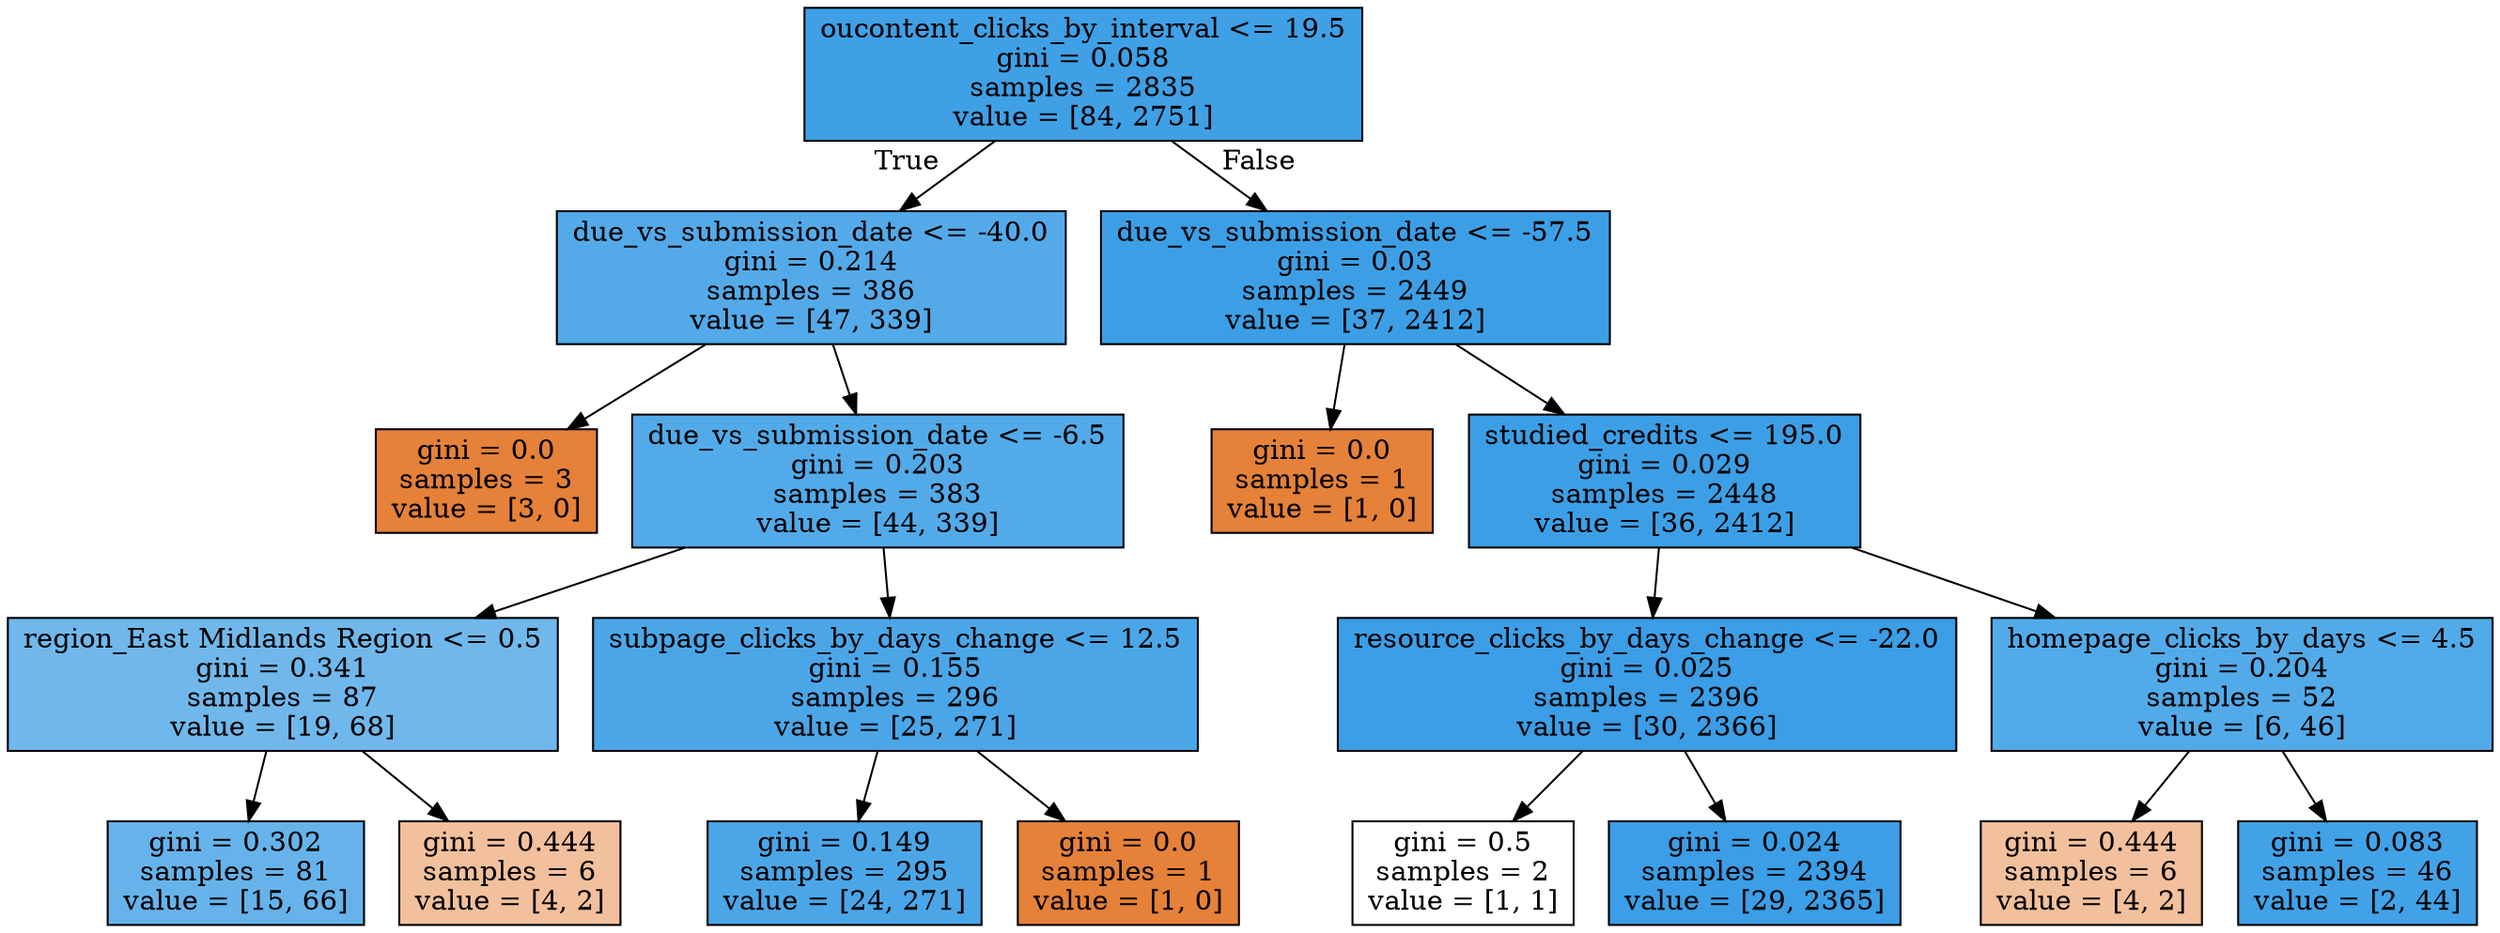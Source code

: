 digraph Tree {
node [shape=box, style="filled", color="black"] ;
0 [label="oucontent_clicks_by_interval <= 19.5\ngini = 0.058\nsamples = 2835\nvalue = [84, 2751]", fillcolor="#399de5f7"] ;
1 [label="due_vs_submission_date <= -40.0\ngini = 0.214\nsamples = 386\nvalue = [47, 339]", fillcolor="#399de5dc"] ;
0 -> 1 [labeldistance=2.5, labelangle=45, headlabel="True"] ;
2 [label="gini = 0.0\nsamples = 3\nvalue = [3, 0]", fillcolor="#e58139ff"] ;
1 -> 2 ;
3 [label="due_vs_submission_date <= -6.5\ngini = 0.203\nsamples = 383\nvalue = [44, 339]", fillcolor="#399de5de"] ;
1 -> 3 ;
4 [label="region_East Midlands Region <= 0.5\ngini = 0.341\nsamples = 87\nvalue = [19, 68]", fillcolor="#399de5b8"] ;
3 -> 4 ;
5 [label="gini = 0.302\nsamples = 81\nvalue = [15, 66]", fillcolor="#399de5c5"] ;
4 -> 5 ;
6 [label="gini = 0.444\nsamples = 6\nvalue = [4, 2]", fillcolor="#e581397f"] ;
4 -> 6 ;
7 [label="subpage_clicks_by_days_change <= 12.5\ngini = 0.155\nsamples = 296\nvalue = [25, 271]", fillcolor="#399de5e7"] ;
3 -> 7 ;
8 [label="gini = 0.149\nsamples = 295\nvalue = [24, 271]", fillcolor="#399de5e8"] ;
7 -> 8 ;
9 [label="gini = 0.0\nsamples = 1\nvalue = [1, 0]", fillcolor="#e58139ff"] ;
7 -> 9 ;
10 [label="due_vs_submission_date <= -57.5\ngini = 0.03\nsamples = 2449\nvalue = [37, 2412]", fillcolor="#399de5fb"] ;
0 -> 10 [labeldistance=2.5, labelangle=-45, headlabel="False"] ;
11 [label="gini = 0.0\nsamples = 1\nvalue = [1, 0]", fillcolor="#e58139ff"] ;
10 -> 11 ;
12 [label="studied_credits <= 195.0\ngini = 0.029\nsamples = 2448\nvalue = [36, 2412]", fillcolor="#399de5fb"] ;
10 -> 12 ;
13 [label="resource_clicks_by_days_change <= -22.0\ngini = 0.025\nsamples = 2396\nvalue = [30, 2366]", fillcolor="#399de5fc"] ;
12 -> 13 ;
14 [label="gini = 0.5\nsamples = 2\nvalue = [1, 1]", fillcolor="#e5813900"] ;
13 -> 14 ;
15 [label="gini = 0.024\nsamples = 2394\nvalue = [29, 2365]", fillcolor="#399de5fc"] ;
13 -> 15 ;
16 [label="homepage_clicks_by_days <= 4.5\ngini = 0.204\nsamples = 52\nvalue = [6, 46]", fillcolor="#399de5de"] ;
12 -> 16 ;
17 [label="gini = 0.444\nsamples = 6\nvalue = [4, 2]", fillcolor="#e581397f"] ;
16 -> 17 ;
18 [label="gini = 0.083\nsamples = 46\nvalue = [2, 44]", fillcolor="#399de5f3"] ;
16 -> 18 ;
}